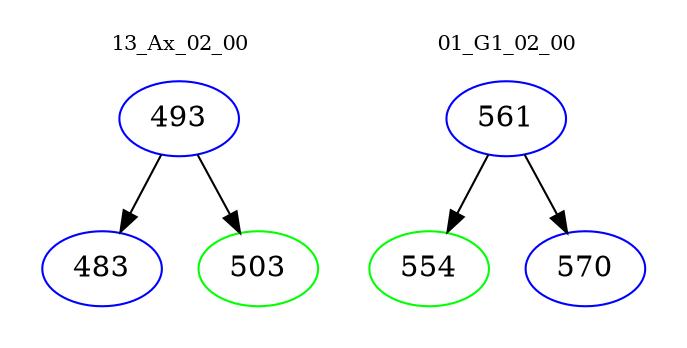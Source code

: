 digraph{
subgraph cluster_0 {
color = white
label = "13_Ax_02_00";
fontsize=10;
T0_493 [label="493", color="blue"]
T0_493 -> T0_483 [color="black"]
T0_483 [label="483", color="blue"]
T0_493 -> T0_503 [color="black"]
T0_503 [label="503", color="green"]
}
subgraph cluster_1 {
color = white
label = "01_G1_02_00";
fontsize=10;
T1_561 [label="561", color="blue"]
T1_561 -> T1_554 [color="black"]
T1_554 [label="554", color="green"]
T1_561 -> T1_570 [color="black"]
T1_570 [label="570", color="blue"]
}
}
